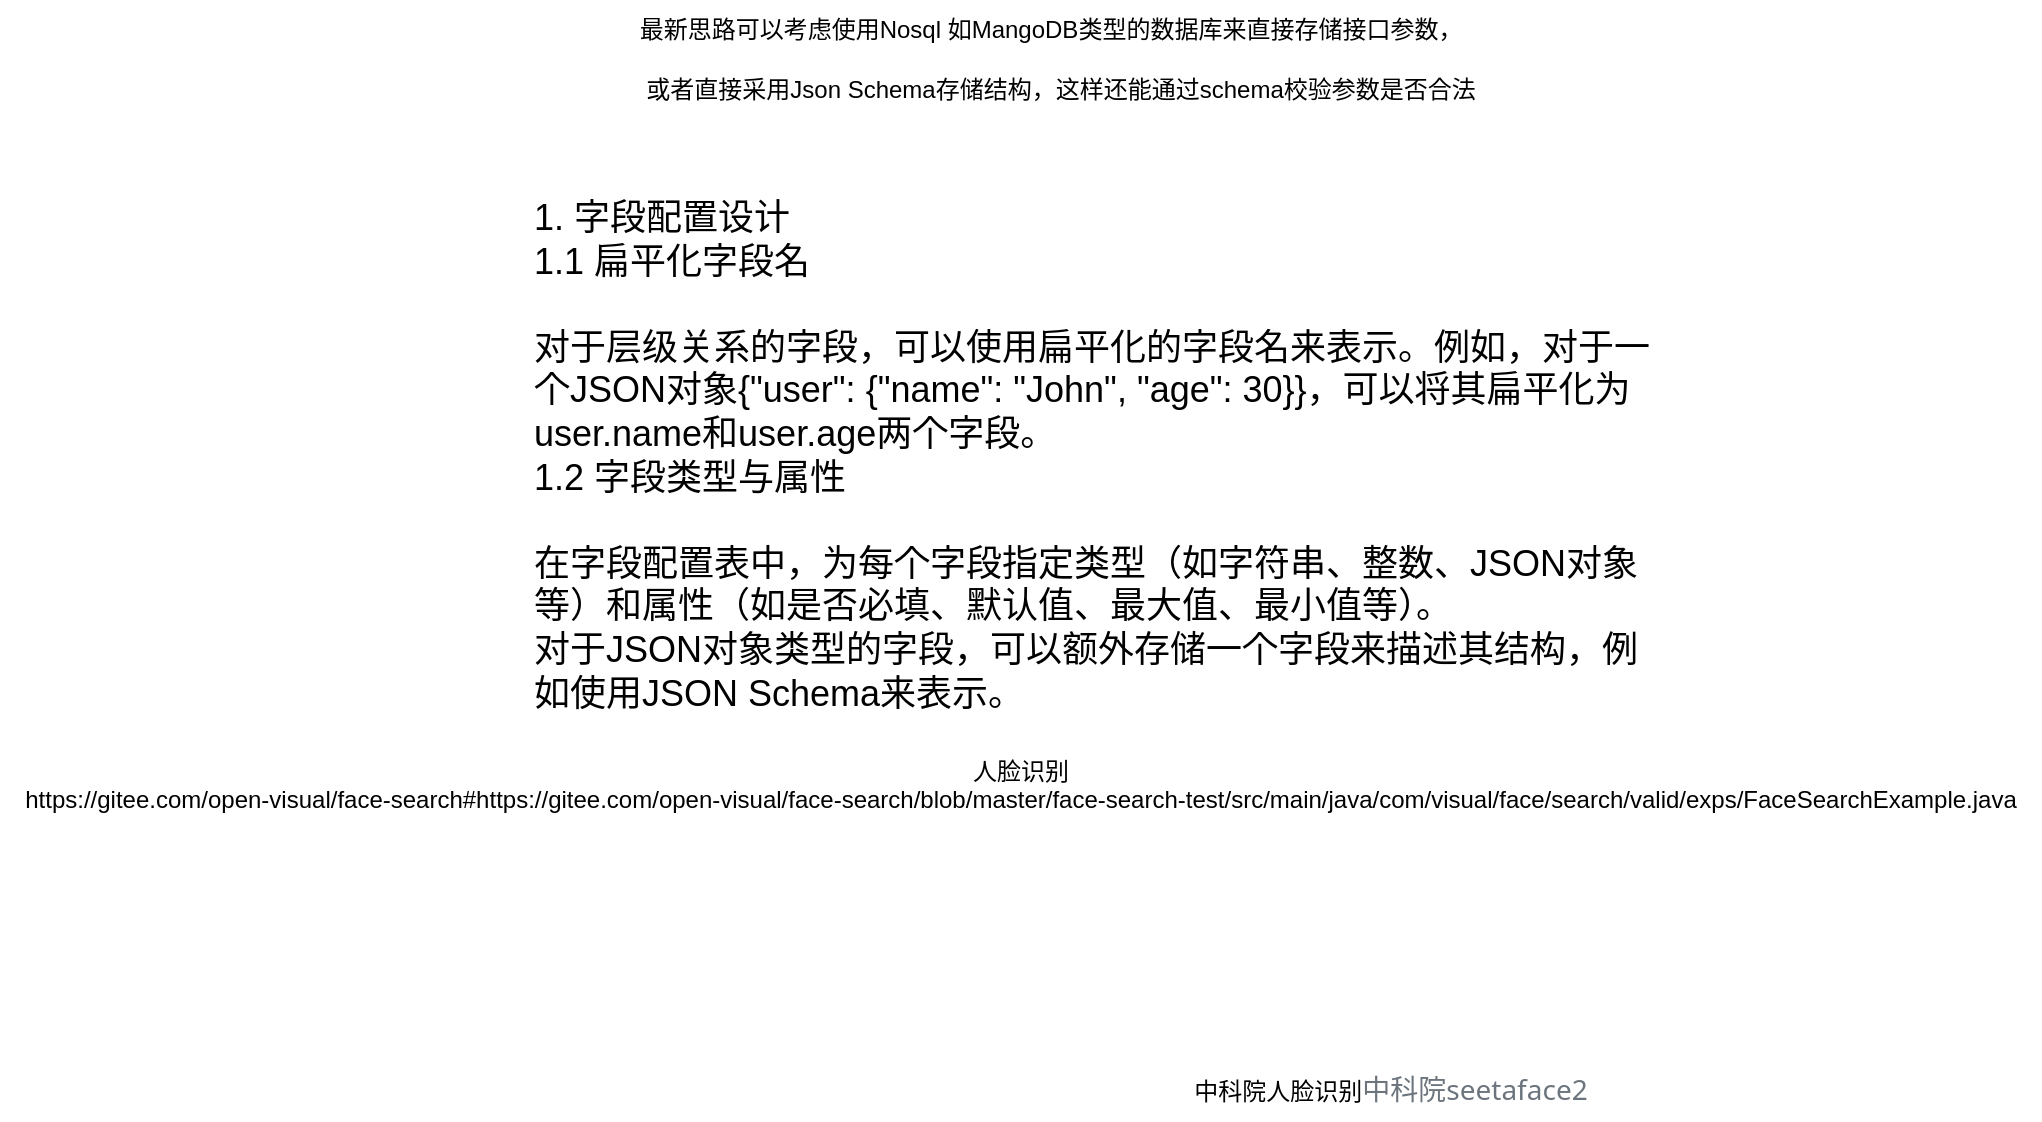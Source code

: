 <mxfile version="25.0.1" pages="3">
  <diagram name="关于API 思路" id="KDSyLmLGWB-m212FKGPZ">
    <mxGraphModel dx="2389" dy="818" grid="1" gridSize="10" guides="1" tooltips="1" connect="1" arrows="1" fold="1" page="1" pageScale="1" pageWidth="827" pageHeight="1169" math="0" shadow="0">
      <root>
        <mxCell id="0" />
        <mxCell id="1" parent="0" />
        <UserObject label="1. 字段配置设计&#xa;‌1.1 扁平化字段名‌&#xa;&#xa;对于层级关系的字段，可以使用扁平化的字段名来表示。例如，对于一个JSON对象{&quot;user&quot;: {&quot;name&quot;: &quot;John&quot;, &quot;age&quot;: 30}}，可以将其扁平化为user.name和user.age两个字段。&#xa;‌1.2 字段类型与属性‌&#xa;&#xa;在字段配置表中，为每个字段指定类型（如字符串、整数、JSON对象等）和属性（如是否必填、默认值、最大值、最小值等）。&#xa;对于JSON对象类型的字段，可以额外存储一个字段来描述其结构，例如使用JSON Schema来表示。" link="1. 字段配置设计 &#xa;‌1.1 扁平化字段名‌ &#xa; &#xa;对于层级关系的字段，可以使用扁平化的字段名来表示。例如，对于一个JSON对象{&quot;user&quot;: {&quot;name&quot;: &quot;John&quot;, &quot;age&quot;: 30}}，可以将其扁平化为user.name和user.age两个字段。 &#xa;‌1.2 字段类型与属性‌ &#xa; &#xa;在字段配置表中，为每个字段指定类型（如字符串、整数、JSON对象等）和属性（如是否必填、默认值、最大值、最小值等）。 &#xa;对于JSON对象类型的字段，可以额外存储一个字段来描述其结构，例如使用JSON Schema来表示。" id="otJDmHKhC73gy1ujW4lV-1">
          <mxCell style="text;whiteSpace=wrap;html=1;fontSize=18;" parent="1" vertex="1">
            <mxGeometry x="-160" y="130" width="560" height="180" as="geometry" />
          </mxCell>
        </UserObject>
        <mxCell id="otJDmHKhC73gy1ujW4lV-2" value="人脸识别&lt;div&gt;https://gitee.com/open-visual/face-search#https://gitee.com/open-visual/face-search/blob/master/face-search-test/src/main/java/com/visual/face/search/valid/exps/FaceSearchExample.java&lt;/div&gt;&lt;div&gt;&lt;br&gt;&lt;/div&gt;&lt;div&gt;&lt;br&gt;&lt;/div&gt;" style="text;html=1;align=center;verticalAlign=middle;resizable=0;points=[];autosize=1;strokeColor=none;fillColor=none;" parent="1" vertex="1">
          <mxGeometry x="-425" y="410" width="1020" height="70" as="geometry" />
        </mxCell>
        <mxCell id="otJDmHKhC73gy1ujW4lV-3" value="中科院人脸识别&lt;span style=&quot;color: rgb(108, 117, 125); font-family: system-ui, -apple-system, &amp;quot;Segoe UI&amp;quot;, Roboto, &amp;quot;Helvetica Neue&amp;quot;, &amp;quot;Noto Sans&amp;quot;, &amp;quot;Liberation Sans&amp;quot;, Arial, sans-serif, &amp;quot;Apple Color Emoji&amp;quot;, &amp;quot;Segoe UI Emoji&amp;quot;, &amp;quot;Segoe UI Symbol&amp;quot;, &amp;quot;Noto Color Emoji&amp;quot;; font-size: 14px; text-align: start; text-wrap-mode: wrap; background-color: rgb(255, 255, 255);&quot;&gt;中科院seetaface2&lt;/span&gt;" style="text;html=1;align=center;verticalAlign=middle;resizable=0;points=[];autosize=1;strokeColor=none;fillColor=none;" parent="1" vertex="1">
          <mxGeometry x="160" y="568" width="220" height="30" as="geometry" />
        </mxCell>
        <mxCell id="0QqWJu8rV-9SB_h7EVnd-1" value="最新思路可以考虑使用Nosql 如MangoDB类型的数据库来直接存储接口参数，" style="text;html=1;align=center;verticalAlign=middle;resizable=0;points=[];autosize=1;strokeColor=none;fillColor=none;" vertex="1" parent="1">
          <mxGeometry x="-115" y="38" width="430" height="30" as="geometry" />
        </mxCell>
        <mxCell id="0QqWJu8rV-9SB_h7EVnd-2" value="或者直接采用Json Schema存储结构，这样还能通过schema校验参数是否合法" style="text;html=1;align=center;verticalAlign=middle;resizable=0;points=[];autosize=1;strokeColor=none;fillColor=none;" vertex="1" parent="1">
          <mxGeometry x="-115" y="68" width="440" height="30" as="geometry" />
        </mxCell>
      </root>
    </mxGraphModel>
  </diagram>
  <diagram id="29m1sEHHAaygSoGpKXW8" name="第 2 页">
    <mxGraphModel dx="2261" dy="780" grid="1" gridSize="10" guides="1" tooltips="1" connect="1" arrows="1" fold="1" page="1" pageScale="1" pageWidth="827" pageHeight="1169" math="0" shadow="0">
      <root>
        <mxCell id="0" />
        <mxCell id="1" parent="0" />
        <mxCell id="riSCB5IpbhkAhDdDqWNp-3" value="类别Categroy" style="swimlane;fontStyle=0;childLayout=stackLayout;horizontal=1;startSize=26;fillColor=none;horizontalStack=0;resizeParent=1;resizeParentMax=0;resizeLast=0;collapsible=1;marginBottom=0;whiteSpace=wrap;html=1;" parent="1" vertex="1">
          <mxGeometry x="130" y="220" width="140" height="182" as="geometry" />
        </mxCell>
        <mxCell id="riSCB5IpbhkAhDdDqWNp-4" value="+ name: String" style="text;strokeColor=none;fillColor=none;align=left;verticalAlign=top;spacingLeft=4;spacingRight=4;overflow=hidden;rotatable=0;points=[[0,0.5],[1,0.5]];portConstraint=eastwest;whiteSpace=wrap;html=1;" parent="riSCB5IpbhkAhDdDqWNp-3" vertex="1">
          <mxGeometry y="26" width="140" height="26" as="geometry" />
        </mxCell>
        <mxCell id="riSCB5IpbhkAhDdDqWNp-53" value="+ code: String" style="text;strokeColor=none;fillColor=none;align=left;verticalAlign=top;spacingLeft=4;spacingRight=4;overflow=hidden;rotatable=0;points=[[0,0.5],[1,0.5]];portConstraint=eastwest;whiteSpace=wrap;html=1;" parent="riSCB5IpbhkAhDdDqWNp-3" vertex="1">
          <mxGeometry y="52" width="140" height="26" as="geometry" />
        </mxCell>
        <mxCell id="riSCB5IpbhkAhDdDqWNp-5" value="显示名称：处理想要自定义名称" style="text;strokeColor=none;fillColor=none;align=left;verticalAlign=top;spacingLeft=4;spacingRight=4;overflow=hidden;rotatable=0;points=[[0,0.5],[1,0.5]];portConstraint=eastwest;whiteSpace=wrap;html=1;" parent="riSCB5IpbhkAhDdDqWNp-3" vertex="1">
          <mxGeometry y="78" width="140" height="26" as="geometry" />
        </mxCell>
        <mxCell id="riSCB5IpbhkAhDdDqWNp-52" value="等级 （属于第几级）" style="text;strokeColor=none;fillColor=none;align=left;verticalAlign=top;spacingLeft=4;spacingRight=4;overflow=hidden;rotatable=0;points=[[0,0.5],[1,0.5]];portConstraint=eastwest;whiteSpace=wrap;html=1;" parent="riSCB5IpbhkAhDdDqWNp-3" vertex="1">
          <mxGeometry y="104" width="140" height="26" as="geometry" />
        </mxCell>
        <mxCell id="riSCB5IpbhkAhDdDqWNp-56" value="父级：处理级联" style="text;strokeColor=none;fillColor=none;align=left;verticalAlign=top;spacingLeft=4;spacingRight=4;overflow=hidden;rotatable=0;points=[[0,0.5],[1,0.5]];portConstraint=eastwest;whiteSpace=wrap;html=1;" parent="riSCB5IpbhkAhDdDqWNp-3" vertex="1">
          <mxGeometry y="130" width="140" height="26" as="geometry" />
        </mxCell>
        <mxCell id="riSCB5IpbhkAhDdDqWNp-6" value="其他属性" style="text;strokeColor=none;fillColor=none;align=left;verticalAlign=top;spacingLeft=4;spacingRight=4;overflow=hidden;rotatable=0;points=[[0,0.5],[1,0.5]];portConstraint=eastwest;whiteSpace=wrap;html=1;" parent="riSCB5IpbhkAhDdDqWNp-3" vertex="1">
          <mxGeometry y="156" width="140" height="26" as="geometry" />
        </mxCell>
        <mxCell id="riSCB5IpbhkAhDdDqWNp-7" value="组件表" style="swimlane;fontStyle=0;childLayout=stackLayout;horizontal=1;startSize=26;fillColor=none;horizontalStack=0;resizeParent=1;resizeParentMax=0;resizeLast=0;collapsible=1;marginBottom=0;whiteSpace=wrap;html=1;" parent="1" vertex="1">
          <mxGeometry x="-150" y="700" width="140" height="104" as="geometry" />
        </mxCell>
        <mxCell id="riSCB5IpbhkAhDdDqWNp-8" value="+ 名称: type" style="text;strokeColor=none;fillColor=none;align=left;verticalAlign=top;spacingLeft=4;spacingRight=4;overflow=hidden;rotatable=0;points=[[0,0.5],[1,0.5]];portConstraint=eastwest;whiteSpace=wrap;html=1;" parent="riSCB5IpbhkAhDdDqWNp-7" vertex="1">
          <mxGeometry y="26" width="140" height="26" as="geometry" />
        </mxCell>
        <mxCell id="riSCB5IpbhkAhDdDqWNp-9" value="+ field: type" style="text;strokeColor=none;fillColor=none;align=left;verticalAlign=top;spacingLeft=4;spacingRight=4;overflow=hidden;rotatable=0;points=[[0,0.5],[1,0.5]];portConstraint=eastwest;whiteSpace=wrap;html=1;" parent="riSCB5IpbhkAhDdDqWNp-7" vertex="1">
          <mxGeometry y="52" width="140" height="26" as="geometry" />
        </mxCell>
        <mxCell id="riSCB5IpbhkAhDdDqWNp-10" value="+ field: type" style="text;strokeColor=none;fillColor=none;align=left;verticalAlign=top;spacingLeft=4;spacingRight=4;overflow=hidden;rotatable=0;points=[[0,0.5],[1,0.5]];portConstraint=eastwest;whiteSpace=wrap;html=1;" parent="riSCB5IpbhkAhDdDqWNp-7" vertex="1">
          <mxGeometry y="78" width="140" height="26" as="geometry" />
        </mxCell>
        <mxCell id="riSCB5IpbhkAhDdDqWNp-11" value="form表单" style="swimlane;fontStyle=0;childLayout=stackLayout;horizontal=1;startSize=26;fillColor=none;horizontalStack=0;resizeParent=1;resizeParentMax=0;resizeLast=0;collapsible=1;marginBottom=0;whiteSpace=wrap;html=1;" parent="1" vertex="1">
          <mxGeometry x="390" y="490" width="140" height="130" as="geometry" />
        </mxCell>
        <mxCell id="riSCB5IpbhkAhDdDqWNp-12" value="+ 名称: type" style="text;strokeColor=none;fillColor=none;align=left;verticalAlign=top;spacingLeft=4;spacingRight=4;overflow=hidden;rotatable=0;points=[[0,0.5],[1,0.5]];portConstraint=eastwest;whiteSpace=wrap;html=1;" parent="riSCB5IpbhkAhDdDqWNp-11" vertex="1">
          <mxGeometry y="26" width="140" height="26" as="geometry" />
        </mxCell>
        <mxCell id="riSCB5IpbhkAhDdDqWNp-13" value="属于哪个类别" style="text;strokeColor=none;fillColor=none;align=left;verticalAlign=top;spacingLeft=4;spacingRight=4;overflow=hidden;rotatable=0;points=[[0,0.5],[1,0.5]];portConstraint=eastwest;whiteSpace=wrap;html=1;" parent="riSCB5IpbhkAhDdDqWNp-11" vertex="1">
          <mxGeometry y="52" width="140" height="26" as="geometry" />
        </mxCell>
        <mxCell id="riSCB5IpbhkAhDdDqWNp-14" value="是否支持匿名" style="text;strokeColor=none;fillColor=none;align=left;verticalAlign=top;spacingLeft=4;spacingRight=4;overflow=hidden;rotatable=0;points=[[0,0.5],[1,0.5]];portConstraint=eastwest;whiteSpace=wrap;html=1;" parent="riSCB5IpbhkAhDdDqWNp-11" vertex="1">
          <mxGeometry y="78" width="140" height="26" as="geometry" />
        </mxCell>
        <mxCell id="riSCB5IpbhkAhDdDqWNp-17" value="基础属性" style="text;strokeColor=none;fillColor=none;align=left;verticalAlign=top;spacingLeft=4;spacingRight=4;overflow=hidden;rotatable=0;points=[[0,0.5],[1,0.5]];portConstraint=eastwest;whiteSpace=wrap;html=1;" parent="riSCB5IpbhkAhDdDqWNp-11" vertex="1">
          <mxGeometry y="104" width="140" height="26" as="geometry" />
        </mxCell>
        <mxCell id="riSCB5IpbhkAhDdDqWNp-18" value="表单字段" style="swimlane;fontStyle=0;childLayout=stackLayout;horizontal=1;startSize=26;fillColor=none;horizontalStack=0;resizeParent=1;resizeParentMax=0;resizeLast=0;collapsible=1;marginBottom=0;whiteSpace=wrap;html=1;" parent="1" vertex="1">
          <mxGeometry x="120" y="548" width="140" height="182" as="geometry" />
        </mxCell>
        <mxCell id="riSCB5IpbhkAhDdDqWNp-19" value="名称" style="text;strokeColor=none;fillColor=none;align=left;verticalAlign=top;spacingLeft=4;spacingRight=4;overflow=hidden;rotatable=0;points=[[0,0.5],[1,0.5]];portConstraint=eastwest;whiteSpace=wrap;html=1;" parent="riSCB5IpbhkAhDdDqWNp-18" vertex="1">
          <mxGeometry y="26" width="140" height="26" as="geometry" />
        </mxCell>
        <mxCell id="riSCB5IpbhkAhDdDqWNp-20" value="编码" style="text;strokeColor=none;fillColor=none;align=left;verticalAlign=top;spacingLeft=4;spacingRight=4;overflow=hidden;rotatable=0;points=[[0,0.5],[1,0.5]];portConstraint=eastwest;whiteSpace=wrap;html=1;" parent="riSCB5IpbhkAhDdDqWNp-18" vertex="1">
          <mxGeometry y="52" width="140" height="26" as="geometry" />
        </mxCell>
        <mxCell id="riSCB5IpbhkAhDdDqWNp-54" value="属于哪个表单" style="text;strokeColor=none;fillColor=none;align=left;verticalAlign=top;spacingLeft=4;spacingRight=4;overflow=hidden;rotatable=0;points=[[0,0.5],[1,0.5]];portConstraint=eastwest;whiteSpace=wrap;html=1;" parent="riSCB5IpbhkAhDdDqWNp-18" vertex="1">
          <mxGeometry y="78" width="140" height="26" as="geometry" />
        </mxCell>
        <mxCell id="riSCB5IpbhkAhDdDqWNp-55" value="等级" style="text;strokeColor=none;fillColor=none;align=left;verticalAlign=top;spacingLeft=4;spacingRight=4;overflow=hidden;rotatable=0;points=[[0,0.5],[1,0.5]];portConstraint=eastwest;whiteSpace=wrap;html=1;" parent="riSCB5IpbhkAhDdDqWNp-18" vertex="1">
          <mxGeometry y="104" width="140" height="26" as="geometry" />
        </mxCell>
        <mxCell id="riSCB5IpbhkAhDdDqWNp-23" value="父级（预留支持级联问题）" style="text;strokeColor=none;fillColor=none;align=left;verticalAlign=top;spacingLeft=4;spacingRight=4;overflow=hidden;rotatable=0;points=[[0,0.5],[1,0.5]];portConstraint=eastwest;whiteSpace=wrap;html=1;" parent="riSCB5IpbhkAhDdDqWNp-18" vertex="1">
          <mxGeometry y="130" width="140" height="26" as="geometry" />
        </mxCell>
        <mxCell id="riSCB5IpbhkAhDdDqWNp-21" value="其他基础属性" style="text;strokeColor=none;fillColor=none;align=left;verticalAlign=top;spacingLeft=4;spacingRight=4;overflow=hidden;rotatable=0;points=[[0,0.5],[1,0.5]];portConstraint=eastwest;whiteSpace=wrap;html=1;" parent="riSCB5IpbhkAhDdDqWNp-18" vertex="1">
          <mxGeometry y="156" width="140" height="26" as="geometry" />
        </mxCell>
        <mxCell id="riSCB5IpbhkAhDdDqWNp-25" value="表单数据" style="swimlane;fontStyle=0;childLayout=stackLayout;horizontal=1;startSize=26;fillColor=none;horizontalStack=0;resizeParent=1;resizeParentMax=0;resizeLast=0;collapsible=1;marginBottom=0;whiteSpace=wrap;html=1;" parent="1" vertex="1">
          <mxGeometry x="390" y="730" width="140" height="182" as="geometry" />
        </mxCell>
        <mxCell id="riSCB5IpbhkAhDdDqWNp-26" value="名称" style="text;strokeColor=none;fillColor=none;align=left;verticalAlign=top;spacingLeft=4;spacingRight=4;overflow=hidden;rotatable=0;points=[[0,0.5],[1,0.5]];portConstraint=eastwest;whiteSpace=wrap;html=1;" parent="riSCB5IpbhkAhDdDqWNp-25" vertex="1">
          <mxGeometry y="26" width="140" height="26" as="geometry" />
        </mxCell>
        <mxCell id="riSCB5IpbhkAhDdDqWNp-27" value="对应哪个表单" style="text;strokeColor=none;fillColor=none;align=left;verticalAlign=top;spacingLeft=4;spacingRight=4;overflow=hidden;rotatable=0;points=[[0,0.5],[1,0.5]];portConstraint=eastwest;whiteSpace=wrap;html=1;" parent="riSCB5IpbhkAhDdDqWNp-25" vertex="1">
          <mxGeometry y="52" width="140" height="26" as="geometry" />
        </mxCell>
        <mxCell id="riSCB5IpbhkAhDdDqWNp-28" value="创建时间等" style="text;strokeColor=none;fillColor=none;align=left;verticalAlign=top;spacingLeft=4;spacingRight=4;overflow=hidden;rotatable=0;points=[[0,0.5],[1,0.5]];portConstraint=eastwest;whiteSpace=wrap;html=1;" parent="riSCB5IpbhkAhDdDqWNp-25" vertex="1">
          <mxGeometry y="78" width="140" height="26" as="geometry" />
        </mxCell>
        <mxCell id="riSCB5IpbhkAhDdDqWNp-29" value="提交类型&lt;div&gt;&lt;br&gt;&lt;/div&gt;" style="text;strokeColor=none;fillColor=none;align=left;verticalAlign=top;spacingLeft=4;spacingRight=4;overflow=hidden;rotatable=0;points=[[0,0.5],[1,0.5]];portConstraint=eastwest;whiteSpace=wrap;html=1;" parent="riSCB5IpbhkAhDdDqWNp-25" vertex="1">
          <mxGeometry y="104" width="140" height="26" as="geometry" />
        </mxCell>
        <mxCell id="riSCB5IpbhkAhDdDqWNp-30" value="状态&lt;div&gt;&lt;br&gt;&lt;/div&gt;" style="text;strokeColor=none;fillColor=none;align=left;verticalAlign=top;spacingLeft=4;spacingRight=4;overflow=hidden;rotatable=0;points=[[0,0.5],[1,0.5]];portConstraint=eastwest;whiteSpace=wrap;html=1;" parent="riSCB5IpbhkAhDdDqWNp-25" vertex="1">
          <mxGeometry y="130" width="140" height="26" as="geometry" />
        </mxCell>
        <mxCell id="riSCB5IpbhkAhDdDqWNp-31" value="其他属性&lt;div&gt;&lt;br&gt;&lt;/div&gt;" style="text;strokeColor=none;fillColor=none;align=left;verticalAlign=top;spacingLeft=4;spacingRight=4;overflow=hidden;rotatable=0;points=[[0,0.5],[1,0.5]];portConstraint=eastwest;whiteSpace=wrap;html=1;" parent="riSCB5IpbhkAhDdDqWNp-25" vertex="1">
          <mxGeometry y="156" width="140" height="26" as="geometry" />
        </mxCell>
        <mxCell id="riSCB5IpbhkAhDdDqWNp-32" value="表单数据字段值" style="swimlane;fontStyle=0;childLayout=stackLayout;horizontal=1;startSize=26;fillColor=none;horizontalStack=0;resizeParent=1;resizeParentMax=0;resizeLast=0;collapsible=1;marginBottom=0;whiteSpace=wrap;html=1;" parent="1" vertex="1">
          <mxGeometry x="590" y="730" width="140" height="182" as="geometry" />
        </mxCell>
        <mxCell id="riSCB5IpbhkAhDdDqWNp-33" value="名称" style="text;strokeColor=none;fillColor=none;align=left;verticalAlign=top;spacingLeft=4;spacingRight=4;overflow=hidden;rotatable=0;points=[[0,0.5],[1,0.5]];portConstraint=eastwest;whiteSpace=wrap;html=1;" parent="riSCB5IpbhkAhDdDqWNp-32" vertex="1">
          <mxGeometry y="26" width="140" height="26" as="geometry" />
        </mxCell>
        <mxCell id="riSCB5IpbhkAhDdDqWNp-34" value="对应哪一个表单数据" style="text;strokeColor=none;fillColor=none;align=left;verticalAlign=top;spacingLeft=4;spacingRight=4;overflow=hidden;rotatable=0;points=[[0,0.5],[1,0.5]];portConstraint=eastwest;whiteSpace=wrap;html=1;" parent="riSCB5IpbhkAhDdDqWNp-32" vertex="1">
          <mxGeometry y="52" width="140" height="26" as="geometry" />
        </mxCell>
        <mxCell id="riSCB5IpbhkAhDdDqWNp-35" value="对应哪个表单字段" style="text;strokeColor=none;fillColor=none;align=left;verticalAlign=top;spacingLeft=4;spacingRight=4;overflow=hidden;rotatable=0;points=[[0,0.5],[1,0.5]];portConstraint=eastwest;whiteSpace=wrap;html=1;" parent="riSCB5IpbhkAhDdDqWNp-32" vertex="1">
          <mxGeometry y="78" width="140" height="26" as="geometry" />
        </mxCell>
        <mxCell id="riSCB5IpbhkAhDdDqWNp-36" value="具体值&lt;div&gt;&lt;br&gt;&lt;/div&gt;" style="text;strokeColor=none;fillColor=none;align=left;verticalAlign=top;spacingLeft=4;spacingRight=4;overflow=hidden;rotatable=0;points=[[0,0.5],[1,0.5]];portConstraint=eastwest;whiteSpace=wrap;html=1;" parent="riSCB5IpbhkAhDdDqWNp-32" vertex="1">
          <mxGeometry y="104" width="140" height="26" as="geometry" />
        </mxCell>
        <mxCell id="riSCB5IpbhkAhDdDqWNp-37" value="上一级（处理级联问题）&lt;br&gt;&lt;div&gt;&lt;br&gt;&lt;/div&gt;" style="text;strokeColor=none;fillColor=none;align=left;verticalAlign=top;spacingLeft=4;spacingRight=4;overflow=hidden;rotatable=0;points=[[0,0.5],[1,0.5]];portConstraint=eastwest;whiteSpace=wrap;html=1;" parent="riSCB5IpbhkAhDdDqWNp-32" vertex="1">
          <mxGeometry y="130" width="140" height="26" as="geometry" />
        </mxCell>
        <mxCell id="riSCB5IpbhkAhDdDqWNp-38" value="其他属性&lt;div&gt;&lt;br&gt;&lt;/div&gt;" style="text;strokeColor=none;fillColor=none;align=left;verticalAlign=top;spacingLeft=4;spacingRight=4;overflow=hidden;rotatable=0;points=[[0,0.5],[1,0.5]];portConstraint=eastwest;whiteSpace=wrap;html=1;" parent="riSCB5IpbhkAhDdDqWNp-32" vertex="1">
          <mxGeometry y="156" width="140" height="26" as="geometry" />
        </mxCell>
        <mxCell id="riSCB5IpbhkAhDdDqWNp-39" value="表单数据处理历史记录" style="swimlane;fontStyle=0;childLayout=stackLayout;horizontal=1;startSize=26;fillColor=none;horizontalStack=0;resizeParent=1;resizeParentMax=0;resizeLast=0;collapsible=1;marginBottom=0;whiteSpace=wrap;html=1;" parent="1" vertex="1">
          <mxGeometry x="100" y="880" width="140" height="182" as="geometry" />
        </mxCell>
        <mxCell id="riSCB5IpbhkAhDdDqWNp-40" value="名称" style="text;strokeColor=none;fillColor=none;align=left;verticalAlign=top;spacingLeft=4;spacingRight=4;overflow=hidden;rotatable=0;points=[[0,0.5],[1,0.5]];portConstraint=eastwest;whiteSpace=wrap;html=1;" parent="riSCB5IpbhkAhDdDqWNp-39" vertex="1">
          <mxGeometry y="26" width="140" height="26" as="geometry" />
        </mxCell>
        <mxCell id="riSCB5IpbhkAhDdDqWNp-41" value="对应哪个表单数据" style="text;strokeColor=none;fillColor=none;align=left;verticalAlign=top;spacingLeft=4;spacingRight=4;overflow=hidden;rotatable=0;points=[[0,0.5],[1,0.5]];portConstraint=eastwest;whiteSpace=wrap;html=1;" parent="riSCB5IpbhkAhDdDqWNp-39" vertex="1">
          <mxGeometry y="52" width="140" height="26" as="geometry" />
        </mxCell>
        <mxCell id="riSCB5IpbhkAhDdDqWNp-42" value="创建时间等" style="text;strokeColor=none;fillColor=none;align=left;verticalAlign=top;spacingLeft=4;spacingRight=4;overflow=hidden;rotatable=0;points=[[0,0.5],[1,0.5]];portConstraint=eastwest;whiteSpace=wrap;html=1;" parent="riSCB5IpbhkAhDdDqWNp-39" vertex="1">
          <mxGeometry y="78" width="140" height="26" as="geometry" />
        </mxCell>
        <mxCell id="riSCB5IpbhkAhDdDqWNp-43" value="处理结果&lt;div&gt;&lt;br&gt;&lt;/div&gt;" style="text;strokeColor=none;fillColor=none;align=left;verticalAlign=top;spacingLeft=4;spacingRight=4;overflow=hidden;rotatable=0;points=[[0,0.5],[1,0.5]];portConstraint=eastwest;whiteSpace=wrap;html=1;" parent="riSCB5IpbhkAhDdDqWNp-39" vertex="1">
          <mxGeometry y="104" width="140" height="26" as="geometry" />
        </mxCell>
        <mxCell id="riSCB5IpbhkAhDdDqWNp-44" value="内容&lt;br&gt;&lt;div&gt;&lt;br&gt;&lt;/div&gt;" style="text;strokeColor=none;fillColor=none;align=left;verticalAlign=top;spacingLeft=4;spacingRight=4;overflow=hidden;rotatable=0;points=[[0,0.5],[1,0.5]];portConstraint=eastwest;whiteSpace=wrap;html=1;" parent="riSCB5IpbhkAhDdDqWNp-39" vertex="1">
          <mxGeometry y="130" width="140" height="26" as="geometry" />
        </mxCell>
        <mxCell id="riSCB5IpbhkAhDdDqWNp-45" value="其他属性&lt;div&gt;&lt;br&gt;&lt;/div&gt;" style="text;strokeColor=none;fillColor=none;align=left;verticalAlign=top;spacingLeft=4;spacingRight=4;overflow=hidden;rotatable=0;points=[[0,0.5],[1,0.5]];portConstraint=eastwest;whiteSpace=wrap;html=1;" parent="riSCB5IpbhkAhDdDqWNp-39" vertex="1">
          <mxGeometry y="156" width="140" height="26" as="geometry" />
        </mxCell>
        <mxCell id="riSCB5IpbhkAhDdDqWNp-46" value="标准表单字段" style="swimlane;fontStyle=0;childLayout=stackLayout;horizontal=1;startSize=40;fillColor=none;horizontalStack=0;resizeParent=1;resizeParentMax=0;resizeLast=0;collapsible=1;marginBottom=0;whiteSpace=wrap;html=1;" parent="1" vertex="1">
          <mxGeometry x="-160" y="532" width="140" height="118" as="geometry" />
        </mxCell>
        <mxCell id="riSCB5IpbhkAhDdDqWNp-47" value="名称" style="text;strokeColor=none;fillColor=none;align=left;verticalAlign=top;spacingLeft=4;spacingRight=4;overflow=hidden;rotatable=0;points=[[0,0.5],[1,0.5]];portConstraint=eastwest;whiteSpace=wrap;html=1;" parent="riSCB5IpbhkAhDdDqWNp-46" vertex="1">
          <mxGeometry y="40" width="140" height="26" as="geometry" />
        </mxCell>
        <mxCell id="riSCB5IpbhkAhDdDqWNp-48" value="编码" style="text;strokeColor=none;fillColor=none;align=left;verticalAlign=top;spacingLeft=4;spacingRight=4;overflow=hidden;rotatable=0;points=[[0,0.5],[1,0.5]];portConstraint=eastwest;whiteSpace=wrap;html=1;" parent="riSCB5IpbhkAhDdDqWNp-46" vertex="1">
          <mxGeometry y="66" width="140" height="26" as="geometry" />
        </mxCell>
        <mxCell id="riSCB5IpbhkAhDdDqWNp-50" value="其他基础属性" style="text;strokeColor=none;fillColor=none;align=left;verticalAlign=top;spacingLeft=4;spacingRight=4;overflow=hidden;rotatable=0;points=[[0,0.5],[1,0.5]];portConstraint=eastwest;whiteSpace=wrap;html=1;" parent="riSCB5IpbhkAhDdDqWNp-46" vertex="1">
          <mxGeometry y="92" width="140" height="26" as="geometry" />
        </mxCell>
        <mxCell id="riSCB5IpbhkAhDdDqWNp-51" value="是否已经有标准字段库？没有考虑是否有前端指定，&lt;div&gt;但是要保证name符合预期的后端字段规则&lt;/div&gt;" style="text;html=1;align=center;verticalAlign=middle;resizable=0;points=[];autosize=1;strokeColor=none;fillColor=none;" parent="1" vertex="1">
          <mxGeometry x="-240" y="485" width="300" height="40" as="geometry" />
        </mxCell>
        <mxCell id="riSCB5IpbhkAhDdDqWNp-59" value="类别负责人" style="swimlane;fontStyle=0;childLayout=stackLayout;horizontal=1;startSize=26;fillColor=none;horizontalStack=0;resizeParent=1;resizeParentMax=0;resizeLast=0;collapsible=1;marginBottom=0;whiteSpace=wrap;html=1;" parent="1" vertex="1">
          <mxGeometry x="-230" y="238" width="140" height="104" as="geometry" />
        </mxCell>
        <mxCell id="riSCB5IpbhkAhDdDqWNp-60" value="负责人" style="text;strokeColor=none;fillColor=none;align=left;verticalAlign=top;spacingLeft=4;spacingRight=4;overflow=hidden;rotatable=0;points=[[0,0.5],[1,0.5]];portConstraint=eastwest;whiteSpace=wrap;html=1;" parent="riSCB5IpbhkAhDdDqWNp-59" vertex="1">
          <mxGeometry y="26" width="140" height="26" as="geometry" />
        </mxCell>
        <mxCell id="riSCB5IpbhkAhDdDqWNp-61" value="类型（管理员，处理人）" style="text;strokeColor=none;fillColor=none;align=left;verticalAlign=top;spacingLeft=4;spacingRight=4;overflow=hidden;rotatable=0;points=[[0,0.5],[1,0.5]];portConstraint=eastwest;whiteSpace=wrap;html=1;" parent="riSCB5IpbhkAhDdDqWNp-59" vertex="1">
          <mxGeometry y="52" width="140" height="26" as="geometry" />
        </mxCell>
        <mxCell id="riSCB5IpbhkAhDdDqWNp-62" value="其他属性" style="text;strokeColor=none;fillColor=none;align=left;verticalAlign=top;spacingLeft=4;spacingRight=4;overflow=hidden;rotatable=0;points=[[0,0.5],[1,0.5]];portConstraint=eastwest;whiteSpace=wrap;html=1;" parent="riSCB5IpbhkAhDdDqWNp-59" vertex="1">
          <mxGeometry y="78" width="140" height="26" as="geometry" />
        </mxCell>
        <mxCell id="riSCB5IpbhkAhDdDqWNp-63" value="需要考虑是否支持类型枚举防止以后加不同类别处理人" style="text;html=1;align=center;verticalAlign=middle;resizable=0;points=[];autosize=1;strokeColor=none;fillColor=none;" parent="1" vertex="1">
          <mxGeometry x="-235" y="208" width="310" height="30" as="geometry" />
        </mxCell>
        <mxCell id="riSCB5IpbhkAhDdDqWNp-64" value="1" style="endArrow=open;html=1;endSize=12;startArrow=diamondThin;startSize=14;startFill=1;edgeStyle=orthogonalEdgeStyle;align=left;verticalAlign=bottom;rounded=0;entryX=1;entryY=0.5;entryDx=0;entryDy=0;" parent="1" target="riSCB5IpbhkAhDdDqWNp-5" edge="1">
          <mxGeometry x="-1" y="3" relative="1" as="geometry">
            <mxPoint x="270" y="250" as="sourcePoint" />
            <mxPoint x="430" y="250" as="targetPoint" />
            <Array as="points">
              <mxPoint x="300" y="250" />
              <mxPoint x="300" y="311" />
            </Array>
          </mxGeometry>
        </mxCell>
        <mxCell id="riSCB5IpbhkAhDdDqWNp-65" value="Relation" style="endArrow=open;html=1;endSize=12;startArrow=diamondThin;startSize=14;startFill=0;edgeStyle=orthogonalEdgeStyle;rounded=0;entryX=0.443;entryY=1.115;entryDx=0;entryDy=0;entryPerimeter=0;exitX=0;exitY=0.923;exitDx=0;exitDy=0;exitPerimeter=0;" parent="1" source="riSCB5IpbhkAhDdDqWNp-12" target="riSCB5IpbhkAhDdDqWNp-6" edge="1">
          <mxGeometry relative="1" as="geometry">
            <mxPoint x="330" y="500" as="sourcePoint" />
            <mxPoint x="490" y="500" as="targetPoint" />
            <Array as="points">
              <mxPoint x="330" y="540" />
              <mxPoint x="330" y="470" />
              <mxPoint x="192" y="470" />
            </Array>
          </mxGeometry>
        </mxCell>
        <mxCell id="riSCB5IpbhkAhDdDqWNp-66" value="0..n" style="edgeLabel;resizable=0;html=1;align=left;verticalAlign=top;" parent="riSCB5IpbhkAhDdDqWNp-65" connectable="0" vertex="1">
          <mxGeometry x="-1" relative="1" as="geometry" />
        </mxCell>
        <mxCell id="riSCB5IpbhkAhDdDqWNp-67" value="1" style="edgeLabel;resizable=0;html=1;align=right;verticalAlign=top;" parent="riSCB5IpbhkAhDdDqWNp-65" connectable="0" vertex="1">
          <mxGeometry x="1" relative="1" as="geometry" />
        </mxCell>
        <mxCell id="riSCB5IpbhkAhDdDqWNp-68" value="1" style="edgeLabel;html=1;align=center;verticalAlign=middle;resizable=0;points=[];" parent="riSCB5IpbhkAhDdDqWNp-65" vertex="1" connectable="0">
          <mxGeometry x="-0.892" y="1" relative="1" as="geometry">
            <mxPoint as="offset" />
          </mxGeometry>
        </mxCell>
        <mxCell id="a_w3Z1JR7tbsCSyzXqNn-1" value="在不用Json的情况下需要考虑用什么类型的字段存储value否则会出现存不下字段&lt;div&gt;通常应该用varchar2 可变字段，但是需要考虑到如果里面包含日期该如何转换&lt;/div&gt;&lt;div&gt;&lt;div&gt;针对表单数据值存储可以考虑使用JSON 否则不同类型的字段比较难实现转换等&lt;/div&gt;&lt;/div&gt;" style="text;html=1;align=center;verticalAlign=middle;resizable=0;points=[];autosize=1;strokeColor=none;fillColor=none;" parent="1" vertex="1">
          <mxGeometry x="375" y="941" width="450" height="60" as="geometry" />
        </mxCell>
        <mxCell id="LrkfXuousoUL4_q4Ysia-1" value="各个类型下面的枚举" style="swimlane;fontStyle=0;childLayout=stackLayout;horizontal=1;startSize=26;fillColor=none;horizontalStack=0;resizeParent=1;resizeParentMax=0;resizeLast=0;collapsible=1;marginBottom=0;whiteSpace=wrap;html=1;" vertex="1" parent="1">
          <mxGeometry x="500" y="250" width="140" height="156" as="geometry" />
        </mxCell>
        <mxCell id="LrkfXuousoUL4_q4Ysia-2" value="+ 名称: type" style="text;strokeColor=none;fillColor=none;align=left;verticalAlign=top;spacingLeft=4;spacingRight=4;overflow=hidden;rotatable=0;points=[[0,0.5],[1,0.5]];portConstraint=eastwest;whiteSpace=wrap;html=1;" vertex="1" parent="LrkfXuousoUL4_q4Ysia-1">
          <mxGeometry y="26" width="140" height="26" as="geometry" />
        </mxCell>
        <mxCell id="LrkfXuousoUL4_q4Ysia-3" value="属于哪个类别" style="text;strokeColor=none;fillColor=none;align=left;verticalAlign=top;spacingLeft=4;spacingRight=4;overflow=hidden;rotatable=0;points=[[0,0.5],[1,0.5]];portConstraint=eastwest;whiteSpace=wrap;html=1;" vertex="1" parent="LrkfXuousoUL4_q4Ysia-1">
          <mxGeometry y="52" width="140" height="26" as="geometry" />
        </mxCell>
        <mxCell id="LrkfXuousoUL4_q4Ysia-4" value="枚举值" style="text;strokeColor=none;fillColor=none;align=left;verticalAlign=top;spacingLeft=4;spacingRight=4;overflow=hidden;rotatable=0;points=[[0,0.5],[1,0.5]];portConstraint=eastwest;whiteSpace=wrap;html=1;" vertex="1" parent="LrkfXuousoUL4_q4Ysia-1">
          <mxGeometry y="78" width="140" height="26" as="geometry" />
        </mxCell>
        <mxCell id="LrkfXuousoUL4_q4Ysia-6" value="是否还生效？" style="text;strokeColor=none;fillColor=none;align=left;verticalAlign=top;spacingLeft=4;spacingRight=4;overflow=hidden;rotatable=0;points=[[0,0.5],[1,0.5]];portConstraint=eastwest;whiteSpace=wrap;html=1;" vertex="1" parent="LrkfXuousoUL4_q4Ysia-1">
          <mxGeometry y="104" width="140" height="26" as="geometry" />
        </mxCell>
        <mxCell id="LrkfXuousoUL4_q4Ysia-5" value="其他属性" style="text;strokeColor=none;fillColor=none;align=left;verticalAlign=top;spacingLeft=4;spacingRight=4;overflow=hidden;rotatable=0;points=[[0,0.5],[1,0.5]];portConstraint=eastwest;whiteSpace=wrap;html=1;" vertex="1" parent="LrkfXuousoUL4_q4Ysia-1">
          <mxGeometry y="130" width="140" height="26" as="geometry" />
        </mxCell>
      </root>
    </mxGraphModel>
  </diagram>
  <diagram id="_bW-kXcklE4fUiywUzpe" name="CMS技术架构">
    <mxGraphModel dx="1434" dy="780" grid="1" gridSize="10" guides="1" tooltips="1" connect="1" arrows="1" fold="1" page="1" pageScale="1" pageWidth="827" pageHeight="1169" math="0" shadow="0">
      <root>
        <mxCell id="0" />
        <mxCell id="1" parent="0" />
        <mxCell id="BNR-eGTo2VhlDs_vx_9Z-1" value="系统管理" style="swimlane;fontStyle=0;childLayout=stackLayout;horizontal=1;startSize=26;fillColor=#d5e8d4;horizontalStack=0;resizeParent=1;resizeParentMax=0;resizeLast=0;collapsible=1;marginBottom=0;whiteSpace=wrap;html=1;strokeColor=#82b366;" vertex="1" parent="1">
          <mxGeometry x="480" y="510" width="140" height="182" as="geometry" />
        </mxCell>
        <mxCell id="BNR-eGTo2VhlDs_vx_9Z-2" value="系统菜单" style="text;strokeColor=#b85450;fillColor=#f8cecc;align=center;verticalAlign=top;spacingLeft=4;spacingRight=4;overflow=hidden;rotatable=0;points=[[0,0.5],[1,0.5]];portConstraint=eastwest;whiteSpace=wrap;html=1;" vertex="1" parent="BNR-eGTo2VhlDs_vx_9Z-1">
          <mxGeometry y="26" width="140" height="26" as="geometry" />
        </mxCell>
        <mxCell id="BNR-eGTo2VhlDs_vx_9Z-3" value="用户管理" style="text;strokeColor=#b85450;fillColor=#f8cecc;align=center;verticalAlign=top;spacingLeft=4;spacingRight=4;overflow=hidden;rotatable=0;points=[[0,0.5],[1,0.5]];portConstraint=eastwest;whiteSpace=wrap;html=1;" vertex="1" parent="BNR-eGTo2VhlDs_vx_9Z-1">
          <mxGeometry y="52" width="140" height="26" as="geometry" />
        </mxCell>
        <mxCell id="BNR-eGTo2VhlDs_vx_9Z-4" value="角色管理" style="text;strokeColor=#b85450;fillColor=#f8cecc;align=center;verticalAlign=top;spacingLeft=4;spacingRight=4;overflow=hidden;rotatable=0;points=[[0,0.5],[1,0.5]];portConstraint=eastwest;whiteSpace=wrap;html=1;" vertex="1" parent="BNR-eGTo2VhlDs_vx_9Z-1">
          <mxGeometry y="78" width="140" height="26" as="geometry" />
        </mxCell>
        <mxCell id="BNR-eGTo2VhlDs_vx_9Z-5" value="权限管理" style="text;strokeColor=#b85450;fillColor=#f8cecc;align=center;verticalAlign=top;spacingLeft=4;spacingRight=4;overflow=hidden;rotatable=0;points=[[0,0.5],[1,0.5]];portConstraint=eastwest;whiteSpace=wrap;html=1;" vertex="1" parent="BNR-eGTo2VhlDs_vx_9Z-1">
          <mxGeometry y="104" width="140" height="26" as="geometry" />
        </mxCell>
        <mxCell id="BNR-eGTo2VhlDs_vx_9Z-6" value="全局变量" style="text;strokeColor=#b85450;fillColor=#f8cecc;align=center;verticalAlign=top;spacingLeft=4;spacingRight=4;overflow=hidden;rotatable=0;points=[[0,0.5],[1,0.5]];portConstraint=eastwest;whiteSpace=wrap;html=1;" vertex="1" parent="BNR-eGTo2VhlDs_vx_9Z-1">
          <mxGeometry y="130" width="140" height="26" as="geometry" />
        </mxCell>
        <mxCell id="BNR-eGTo2VhlDs_vx_9Z-24" value="全局搜索" style="text;strokeColor=#b85450;fillColor=#f8cecc;align=center;verticalAlign=top;spacingLeft=4;spacingRight=4;overflow=hidden;rotatable=0;points=[[0,0.5],[1,0.5]];portConstraint=eastwest;whiteSpace=wrap;html=1;" vertex="1" parent="BNR-eGTo2VhlDs_vx_9Z-1">
          <mxGeometry y="156" width="140" height="26" as="geometry" />
        </mxCell>
        <mxCell id="BNR-eGTo2VhlDs_vx_9Z-7" value="网站配置" style="swimlane;fontStyle=0;childLayout=stackLayout;horizontal=1;startSize=26;fillColor=#d5e8d4;horizontalStack=0;resizeParent=1;resizeParentMax=0;resizeLast=0;collapsible=1;marginBottom=0;whiteSpace=wrap;html=1;strokeColor=#82b366;" vertex="1" parent="1">
          <mxGeometry x="480" y="860" width="140" height="104" as="geometry" />
        </mxCell>
        <mxCell id="BNR-eGTo2VhlDs_vx_9Z-8" value="站点管理" style="text;strokeColor=#b85450;fillColor=#f8cecc;align=center;verticalAlign=top;spacingLeft=4;spacingRight=4;overflow=hidden;rotatable=0;points=[[0,0.5],[1,0.5]];portConstraint=eastwest;whiteSpace=wrap;html=1;" vertex="1" parent="BNR-eGTo2VhlDs_vx_9Z-7">
          <mxGeometry y="26" width="140" height="26" as="geometry" />
        </mxCell>
        <mxCell id="BNR-eGTo2VhlDs_vx_9Z-9" value="风格/主题管理" style="text;strokeColor=#b85450;fillColor=#f8cecc;align=center;verticalAlign=top;spacingLeft=4;spacingRight=4;overflow=hidden;rotatable=0;points=[[0,0.5],[1,0.5]];portConstraint=eastwest;whiteSpace=wrap;html=1;" vertex="1" parent="BNR-eGTo2VhlDs_vx_9Z-7">
          <mxGeometry y="52" width="140" height="26" as="geometry" />
        </mxCell>
        <mxCell id="BNR-eGTo2VhlDs_vx_9Z-20" value="" style="text;strokeColor=#b85450;fillColor=#f8cecc;align=center;verticalAlign=top;spacingLeft=4;spacingRight=4;overflow=hidden;rotatable=0;points=[[0,0.5],[1,0.5]];portConstraint=eastwest;whiteSpace=wrap;html=1;" vertex="1" parent="BNR-eGTo2VhlDs_vx_9Z-7">
          <mxGeometry y="78" width="140" height="26" as="geometry" />
        </mxCell>
        <mxCell id="BNR-eGTo2VhlDs_vx_9Z-13" value="栏目配置" style="swimlane;fontStyle=0;childLayout=stackLayout;horizontal=1;startSize=26;fillColor=#d5e8d4;horizontalStack=0;resizeParent=1;resizeParentMax=0;resizeLast=0;collapsible=1;marginBottom=0;whiteSpace=wrap;html=1;strokeColor=#82b366;" vertex="1" parent="1">
          <mxGeometry x="480" y="750" width="140" height="78" as="geometry" />
        </mxCell>
        <mxCell id="BNR-eGTo2VhlDs_vx_9Z-14" value="目录管理" style="text;strokeColor=#b85450;fillColor=#f8cecc;align=center;verticalAlign=top;spacingLeft=4;spacingRight=4;overflow=hidden;rotatable=0;points=[[0,0.5],[1,0.5]];portConstraint=eastwest;whiteSpace=wrap;html=1;" vertex="1" parent="BNR-eGTo2VhlDs_vx_9Z-13">
          <mxGeometry y="26" width="140" height="26" as="geometry" />
        </mxCell>
        <mxCell id="BNR-eGTo2VhlDs_vx_9Z-15" value="" style="text;strokeColor=#b85450;fillColor=#f8cecc;align=center;verticalAlign=top;spacingLeft=4;spacingRight=4;overflow=hidden;rotatable=0;points=[[0,0.5],[1,0.5]];portConstraint=eastwest;whiteSpace=wrap;html=1;" vertex="1" parent="BNR-eGTo2VhlDs_vx_9Z-13">
          <mxGeometry y="52" width="140" height="26" as="geometry" />
        </mxCell>
        <mxCell id="BNR-eGTo2VhlDs_vx_9Z-16" value="表单配置" style="swimlane;fontStyle=0;childLayout=stackLayout;horizontal=1;startSize=26;fillColor=#d5e8d4;horizontalStack=0;resizeParent=1;resizeParentMax=0;resizeLast=0;collapsible=1;marginBottom=0;whiteSpace=wrap;html=1;strokeColor=#82b366;" vertex="1" parent="1">
          <mxGeometry x="480" y="1020" width="140" height="104" as="geometry" />
        </mxCell>
        <mxCell id="BNR-eGTo2VhlDs_vx_9Z-17" value="模版管理" style="text;strokeColor=#b85450;fillColor=#f8cecc;align=center;verticalAlign=top;spacingLeft=4;spacingRight=4;overflow=hidden;rotatable=0;points=[[0,0.5],[1,0.5]];portConstraint=eastwest;whiteSpace=wrap;html=1;" vertex="1" parent="BNR-eGTo2VhlDs_vx_9Z-16">
          <mxGeometry y="26" width="140" height="26" as="geometry" />
        </mxCell>
        <mxCell id="BNR-eGTo2VhlDs_vx_9Z-18" value="表单模型" style="text;strokeColor=#b85450;fillColor=#f8cecc;align=center;verticalAlign=top;spacingLeft=4;spacingRight=4;overflow=hidden;rotatable=0;points=[[0,0.5],[1,0.5]];portConstraint=eastwest;whiteSpace=wrap;html=1;" vertex="1" parent="BNR-eGTo2VhlDs_vx_9Z-16">
          <mxGeometry y="52" width="140" height="26" as="geometry" />
        </mxCell>
        <mxCell id="BNR-eGTo2VhlDs_vx_9Z-19" value="" style="text;strokeColor=#b85450;fillColor=#f8cecc;align=center;verticalAlign=top;spacingLeft=4;spacingRight=4;overflow=hidden;rotatable=0;points=[[0,0.5],[1,0.5]];portConstraint=eastwest;whiteSpace=wrap;html=1;" vertex="1" parent="BNR-eGTo2VhlDs_vx_9Z-16">
          <mxGeometry y="78" width="140" height="26" as="geometry" />
        </mxCell>
        <mxCell id="BNR-eGTo2VhlDs_vx_9Z-21" value="附件管理" style="swimlane;fontStyle=0;childLayout=stackLayout;horizontal=1;startSize=26;fillColor=#d5e8d4;horizontalStack=0;resizeParent=1;resizeParentMax=0;resizeLast=0;collapsible=1;marginBottom=0;whiteSpace=wrap;html=1;strokeColor=#82b366;" vertex="1" parent="1">
          <mxGeometry x="760" y="507" width="380" height="78" as="geometry" />
        </mxCell>
        <mxCell id="BNR-eGTo2VhlDs_vx_9Z-22" value="需要看看附件管理是统一还是针对栏目结合权限管控" style="text;strokeColor=#b85450;fillColor=#f8cecc;align=center;verticalAlign=top;spacingLeft=4;spacingRight=4;overflow=hidden;rotatable=0;points=[[0,0.5],[1,0.5]];portConstraint=eastwest;whiteSpace=wrap;html=1;" vertex="1" parent="BNR-eGTo2VhlDs_vx_9Z-21">
          <mxGeometry y="26" width="380" height="26" as="geometry" />
        </mxCell>
        <mxCell id="BNR-eGTo2VhlDs_vx_9Z-23" value="" style="text;strokeColor=#b85450;fillColor=#f8cecc;align=center;verticalAlign=top;spacingLeft=4;spacingRight=4;overflow=hidden;rotatable=0;points=[[0,0.5],[1,0.5]];portConstraint=eastwest;whiteSpace=wrap;html=1;" vertex="1" parent="BNR-eGTo2VhlDs_vx_9Z-21">
          <mxGeometry y="52" width="380" height="26" as="geometry" />
        </mxCell>
        <mxCell id="BNR-eGTo2VhlDs_vx_9Z-25" value="提供系统管理功能" style="text;html=1;align=center;verticalAlign=middle;resizable=0;points=[];autosize=1;strokeColor=none;fillColor=none;" vertex="1" parent="1">
          <mxGeometry x="470" y="477" width="120" height="30" as="geometry" />
        </mxCell>
      </root>
    </mxGraphModel>
  </diagram>
</mxfile>
